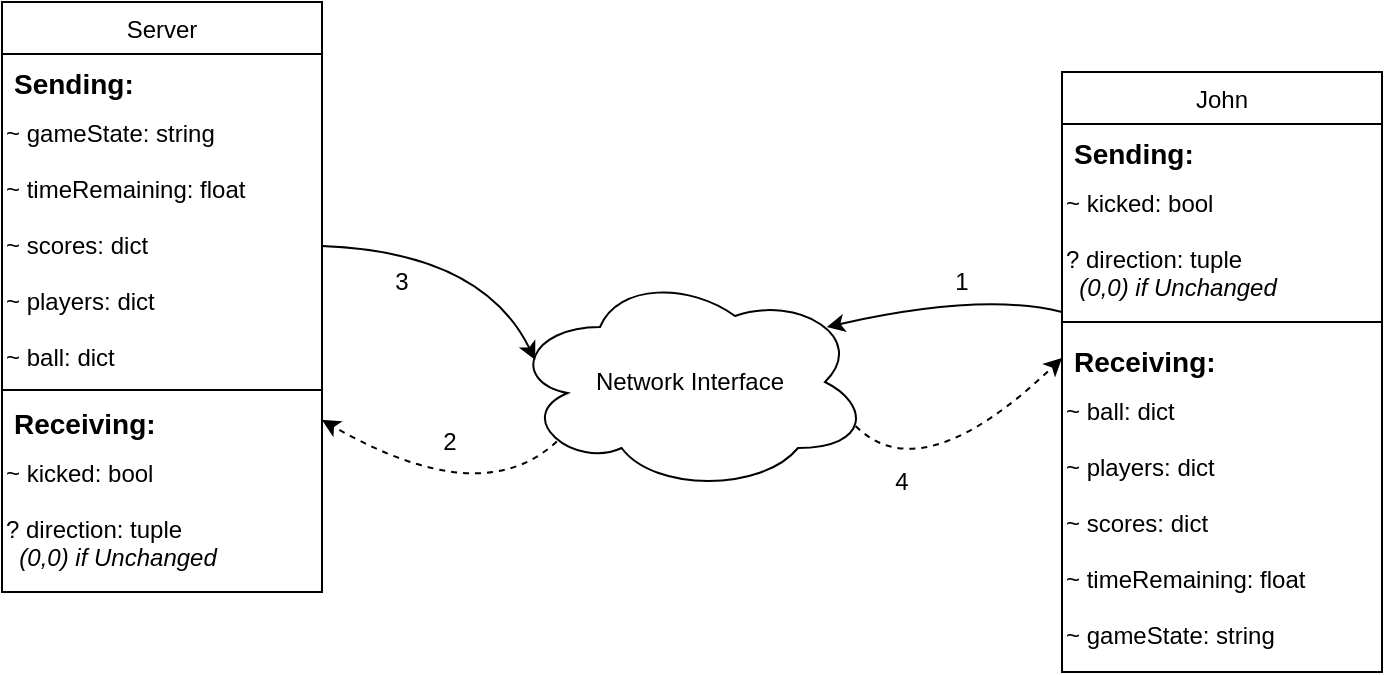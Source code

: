 <mxfile version="21.0.1" type="device"><diagram id="C5RBs43oDa-KdzZeNtuy" name="Page-1"><mxGraphModel dx="1259" dy="646" grid="1" gridSize="10" guides="1" tooltips="1" connect="1" arrows="1" fold="1" page="1" pageScale="1" pageWidth="827" pageHeight="1169" math="0" shadow="0"><root><mxCell id="WIyWlLk6GJQsqaUBKTNV-0"/><mxCell id="WIyWlLk6GJQsqaUBKTNV-1" parent="WIyWlLk6GJQsqaUBKTNV-0"/><mxCell id="zkfFHV4jXpPFQw0GAbJ--13" value="Server" style="swimlane;fontStyle=0;align=center;verticalAlign=top;childLayout=stackLayout;horizontal=1;startSize=26;horizontalStack=0;resizeParent=1;resizeLast=0;collapsible=1;marginBottom=0;rounded=0;shadow=0;strokeWidth=1;" parent="WIyWlLk6GJQsqaUBKTNV-1" vertex="1"><mxGeometry x="70" y="245" width="160" height="295" as="geometry"><mxRectangle x="340" y="380" width="170" height="26" as="alternateBounds"/></mxGeometry></mxCell><mxCell id="-rhhJ6s5f00v9uVnBSWj-15" value="Sending:" style="text;align=left;verticalAlign=top;spacingLeft=4;spacingRight=4;overflow=hidden;rotatable=0;points=[[0,0.5],[1,0.5]];portConstraint=eastwest;fontStyle=1;fontSize=14;" vertex="1" parent="zkfFHV4jXpPFQw0GAbJ--13"><mxGeometry y="26" width="160" height="26" as="geometry"/></mxCell><mxCell id="-rhhJ6s5f00v9uVnBSWj-51" value="~ gameState: string" style="text;html=1;strokeColor=none;fillColor=none;align=left;verticalAlign=top;whiteSpace=wrap;rounded=0;" vertex="1" parent="zkfFHV4jXpPFQw0GAbJ--13"><mxGeometry y="52" width="160" height="28" as="geometry"/></mxCell><mxCell id="-rhhJ6s5f00v9uVnBSWj-55" value="~ timeRemaining: float" style="text;html=1;strokeColor=none;fillColor=none;align=left;verticalAlign=top;whiteSpace=wrap;rounded=0;" vertex="1" parent="zkfFHV4jXpPFQw0GAbJ--13"><mxGeometry y="80" width="160" height="28" as="geometry"/></mxCell><mxCell id="-rhhJ6s5f00v9uVnBSWj-54" value="~ scores: dict" style="text;html=1;strokeColor=none;fillColor=none;align=left;verticalAlign=top;whiteSpace=wrap;rounded=0;" vertex="1" parent="zkfFHV4jXpPFQw0GAbJ--13"><mxGeometry y="108" width="160" height="28" as="geometry"/></mxCell><mxCell id="-rhhJ6s5f00v9uVnBSWj-53" value="~ players: dict" style="text;html=1;strokeColor=none;fillColor=none;align=left;verticalAlign=top;whiteSpace=wrap;rounded=0;" vertex="1" parent="zkfFHV4jXpPFQw0GAbJ--13"><mxGeometry y="136" width="160" height="28" as="geometry"/></mxCell><mxCell id="-rhhJ6s5f00v9uVnBSWj-52" value="~ ball: dict" style="text;html=1;strokeColor=none;fillColor=none;align=left;verticalAlign=top;whiteSpace=wrap;rounded=0;" vertex="1" parent="zkfFHV4jXpPFQw0GAbJ--13"><mxGeometry y="164" width="160" height="28" as="geometry"/></mxCell><mxCell id="zkfFHV4jXpPFQw0GAbJ--15" value="" style="line;html=1;strokeWidth=1;align=left;verticalAlign=middle;spacingTop=-1;spacingLeft=3;spacingRight=3;rotatable=0;labelPosition=right;points=[];portConstraint=eastwest;" parent="zkfFHV4jXpPFQw0GAbJ--13" vertex="1"><mxGeometry y="192" width="160" height="4" as="geometry"/></mxCell><mxCell id="zkfFHV4jXpPFQw0GAbJ--14" value="Receiving:" style="text;align=left;verticalAlign=top;spacingLeft=4;spacingRight=4;overflow=hidden;rotatable=0;points=[[0,0.5],[1,0.5]];portConstraint=eastwest;fontStyle=1;fontSize=14;" parent="zkfFHV4jXpPFQw0GAbJ--13" vertex="1"><mxGeometry y="196" width="160" height="26" as="geometry"/></mxCell><mxCell id="-rhhJ6s5f00v9uVnBSWj-50" value="~ kicked: bool" style="text;html=1;strokeColor=none;fillColor=none;align=left;verticalAlign=top;whiteSpace=wrap;rounded=0;" vertex="1" parent="zkfFHV4jXpPFQw0GAbJ--13"><mxGeometry y="222" width="160" height="28" as="geometry"/></mxCell><mxCell id="-rhhJ6s5f00v9uVnBSWj-49" value="? direction: tuple&lt;br&gt;&amp;nbsp; &lt;i&gt;(0,0) if Unchanged&lt;/i&gt;" style="text;html=1;strokeColor=none;fillColor=none;align=left;verticalAlign=top;whiteSpace=wrap;rounded=0;" vertex="1" parent="zkfFHV4jXpPFQw0GAbJ--13"><mxGeometry y="250" width="160" height="40" as="geometry"/></mxCell><mxCell id="-rhhJ6s5f00v9uVnBSWj-0" value="Network Interface&lt;br&gt;" style="ellipse;shape=cloud;whiteSpace=wrap;html=1;" vertex="1" parent="WIyWlLk6GJQsqaUBKTNV-1"><mxGeometry x="324" y="380" width="180" height="110" as="geometry"/></mxCell><mxCell id="-rhhJ6s5f00v9uVnBSWj-1" value="John" style="swimlane;fontStyle=0;align=center;verticalAlign=top;childLayout=stackLayout;horizontal=1;startSize=26;horizontalStack=0;resizeParent=1;resizeLast=0;collapsible=1;marginBottom=0;rounded=0;shadow=0;strokeWidth=1;" vertex="1" parent="WIyWlLk6GJQsqaUBKTNV-1"><mxGeometry x="600" y="280" width="160" height="300" as="geometry"><mxRectangle x="340" y="380" width="170" height="26" as="alternateBounds"/></mxGeometry></mxCell><mxCell id="-rhhJ6s5f00v9uVnBSWj-13" value="Sending:" style="text;align=left;verticalAlign=top;spacingLeft=4;spacingRight=4;overflow=hidden;rotatable=0;points=[[0,0.5],[1,0.5]];portConstraint=eastwest;fontStyle=1;fontSize=14;" vertex="1" parent="-rhhJ6s5f00v9uVnBSWj-1"><mxGeometry y="26" width="160" height="26" as="geometry"/></mxCell><mxCell id="-rhhJ6s5f00v9uVnBSWj-16" value="~ kicked: bool" style="text;html=1;strokeColor=none;fillColor=none;align=left;verticalAlign=top;whiteSpace=wrap;rounded=0;" vertex="1" parent="-rhhJ6s5f00v9uVnBSWj-1"><mxGeometry y="52" width="160" height="28" as="geometry"/></mxCell><mxCell id="-rhhJ6s5f00v9uVnBSWj-17" value="? direction: tuple&lt;br&gt;&amp;nbsp; &lt;i&gt;(0,0) if Unchanged&lt;/i&gt;" style="text;html=1;strokeColor=none;fillColor=none;align=left;verticalAlign=top;whiteSpace=wrap;rounded=0;" vertex="1" parent="-rhhJ6s5f00v9uVnBSWj-1"><mxGeometry y="80" width="160" height="40" as="geometry"/></mxCell><mxCell id="-rhhJ6s5f00v9uVnBSWj-3" value="" style="line;html=1;strokeWidth=1;align=left;verticalAlign=middle;spacingTop=-1;spacingLeft=3;spacingRight=3;rotatable=0;labelPosition=right;points=[];portConstraint=eastwest;" vertex="1" parent="-rhhJ6s5f00v9uVnBSWj-1"><mxGeometry y="120" width="160" height="10" as="geometry"/></mxCell><mxCell id="-rhhJ6s5f00v9uVnBSWj-11" value="Receiving:" style="text;align=left;verticalAlign=top;spacingLeft=4;spacingRight=4;overflow=hidden;rotatable=0;points=[[0,0.5],[1,0.5]];portConstraint=eastwest;fontStyle=1;fontSize=14;" vertex="1" parent="-rhhJ6s5f00v9uVnBSWj-1"><mxGeometry y="130" width="160" height="26" as="geometry"/></mxCell><mxCell id="-rhhJ6s5f00v9uVnBSWj-65" value="~ ball: dict" style="text;html=1;strokeColor=none;fillColor=none;align=left;verticalAlign=top;whiteSpace=wrap;rounded=0;" vertex="1" parent="-rhhJ6s5f00v9uVnBSWj-1"><mxGeometry y="156" width="160" height="28" as="geometry"/></mxCell><mxCell id="-rhhJ6s5f00v9uVnBSWj-64" value="~ players: dict" style="text;html=1;strokeColor=none;fillColor=none;align=left;verticalAlign=top;whiteSpace=wrap;rounded=0;" vertex="1" parent="-rhhJ6s5f00v9uVnBSWj-1"><mxGeometry y="184" width="160" height="28" as="geometry"/></mxCell><mxCell id="-rhhJ6s5f00v9uVnBSWj-63" value="~ scores: dict" style="text;html=1;strokeColor=none;fillColor=none;align=left;verticalAlign=top;whiteSpace=wrap;rounded=0;" vertex="1" parent="-rhhJ6s5f00v9uVnBSWj-1"><mxGeometry y="212" width="160" height="28" as="geometry"/></mxCell><mxCell id="-rhhJ6s5f00v9uVnBSWj-62" value="~ timeRemaining: float" style="text;html=1;strokeColor=none;fillColor=none;align=left;verticalAlign=top;whiteSpace=wrap;rounded=0;" vertex="1" parent="-rhhJ6s5f00v9uVnBSWj-1"><mxGeometry y="240" width="160" height="28" as="geometry"/></mxCell><mxCell id="-rhhJ6s5f00v9uVnBSWj-61" value="~ gameState: string" style="text;html=1;strokeColor=none;fillColor=none;align=left;verticalAlign=top;whiteSpace=wrap;rounded=0;" vertex="1" parent="-rhhJ6s5f00v9uVnBSWj-1"><mxGeometry y="268" width="160" height="28" as="geometry"/></mxCell><mxCell id="-rhhJ6s5f00v9uVnBSWj-32" value="" style="curved=1;endArrow=classic;html=1;rounded=0;exitX=1;exitY=0.5;exitDx=0;exitDy=0;entryX=0.07;entryY=0.4;entryDx=0;entryDy=0;entryPerimeter=0;" edge="1" parent="WIyWlLk6GJQsqaUBKTNV-1" source="-rhhJ6s5f00v9uVnBSWj-54" target="-rhhJ6s5f00v9uVnBSWj-0"><mxGeometry width="50" height="50" relative="1" as="geometry"><mxPoint x="230" y="317" as="sourcePoint"/><mxPoint x="310" y="320" as="targetPoint"/><Array as="points"><mxPoint x="310" y="370"/></Array></mxGeometry></mxCell><mxCell id="-rhhJ6s5f00v9uVnBSWj-34" value="" style="curved=1;endArrow=classic;html=1;rounded=0;exitX=0;exitY=0;exitDx=0;exitDy=0;entryX=0.88;entryY=0.25;entryDx=0;entryDy=0;entryPerimeter=0;" edge="1" parent="WIyWlLk6GJQsqaUBKTNV-1" target="-rhhJ6s5f00v9uVnBSWj-0"><mxGeometry width="50" height="50" relative="1" as="geometry"><mxPoint x="600" y="400" as="sourcePoint"/><mxPoint x="490" y="360" as="targetPoint"/><Array as="points"><mxPoint x="560" y="390"/></Array></mxGeometry></mxCell><mxCell id="-rhhJ6s5f00v9uVnBSWj-35" value="" style="curved=1;endArrow=classic;html=1;rounded=0;entryX=1;entryY=0.5;entryDx=0;entryDy=0;exitX=0.13;exitY=0.77;exitDx=0;exitDy=0;exitPerimeter=0;dashed=1;" edge="1" parent="WIyWlLk6GJQsqaUBKTNV-1" source="-rhhJ6s5f00v9uVnBSWj-0" target="zkfFHV4jXpPFQw0GAbJ--14"><mxGeometry width="50" height="50" relative="1" as="geometry"><mxPoint x="300" y="520" as="sourcePoint"/><mxPoint x="374" y="520" as="targetPoint"/><Array as="points"><mxPoint x="310" y="500"/></Array></mxGeometry></mxCell><mxCell id="-rhhJ6s5f00v9uVnBSWj-36" value="" style="curved=1;endArrow=classic;html=1;rounded=0;entryX=0;entryY=0.5;entryDx=0;entryDy=0;exitX=0.96;exitY=0.7;exitDx=0;exitDy=0;exitPerimeter=0;dashed=1;" edge="1" parent="WIyWlLk6GJQsqaUBKTNV-1" source="-rhhJ6s5f00v9uVnBSWj-0" target="-rhhJ6s5f00v9uVnBSWj-11"><mxGeometry width="50" height="50" relative="1" as="geometry"><mxPoint x="510" y="520" as="sourcePoint"/><mxPoint x="490" y="470" as="targetPoint"/><Array as="points"><mxPoint x="530" y="490"/></Array></mxGeometry></mxCell><mxCell id="-rhhJ6s5f00v9uVnBSWj-37" value="1" style="text;html=1;strokeColor=none;fillColor=none;align=center;verticalAlign=middle;whiteSpace=wrap;rounded=0;" vertex="1" parent="WIyWlLk6GJQsqaUBKTNV-1"><mxGeometry x="520" y="370" width="60" height="30" as="geometry"/></mxCell><mxCell id="-rhhJ6s5f00v9uVnBSWj-39" value="2" style="text;html=1;strokeColor=none;fillColor=none;align=center;verticalAlign=middle;whiteSpace=wrap;rounded=0;" vertex="1" parent="WIyWlLk6GJQsqaUBKTNV-1"><mxGeometry x="264" y="450" width="60" height="30" as="geometry"/></mxCell><mxCell id="-rhhJ6s5f00v9uVnBSWj-40" value="3" style="text;html=1;strokeColor=none;fillColor=none;align=center;verticalAlign=middle;whiteSpace=wrap;rounded=0;" vertex="1" parent="WIyWlLk6GJQsqaUBKTNV-1"><mxGeometry x="240" y="370" width="60" height="30" as="geometry"/></mxCell><mxCell id="-rhhJ6s5f00v9uVnBSWj-43" value="4" style="text;html=1;strokeColor=none;fillColor=none;align=center;verticalAlign=middle;whiteSpace=wrap;rounded=0;" vertex="1" parent="WIyWlLk6GJQsqaUBKTNV-1"><mxGeometry x="490" y="470" width="60" height="30" as="geometry"/></mxCell></root></mxGraphModel></diagram></mxfile>